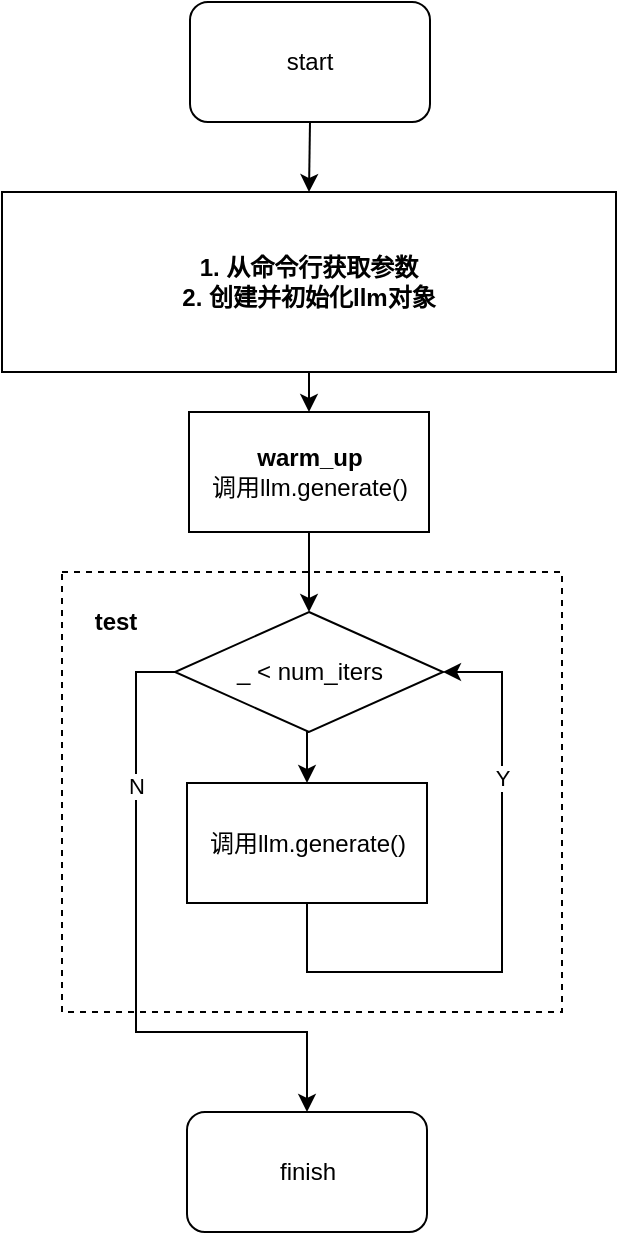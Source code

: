 <mxfile version="22.1.18" type="github">
  <diagram name="Page-1" id="-E1dlTiG0SN237dRoTB1">
    <mxGraphModel dx="1354" dy="-4729" grid="1" gridSize="10" guides="1" tooltips="1" connect="1" arrows="1" fold="1" page="1" pageScale="1" pageWidth="850" pageHeight="1100" math="0" shadow="0">
      <root>
        <mxCell id="0" />
        <mxCell id="1" parent="0" />
        <mxCell id="GIg9pvZD3lgjDHeEjRrM-51" value="" style="rounded=0;whiteSpace=wrap;html=1;dashed=1;" vertex="1" parent="1">
          <mxGeometry x="390" y="6030" width="250" height="220" as="geometry" />
        </mxCell>
        <mxCell id="GIg9pvZD3lgjDHeEjRrM-23" style="edgeStyle=orthogonalEdgeStyle;rounded=0;orthogonalLoop=1;jettySize=auto;html=1;exitX=0.5;exitY=1;exitDx=0;exitDy=0;entryX=0.5;entryY=0;entryDx=0;entryDy=0;" edge="1" parent="1" source="GIg9pvZD3lgjDHeEjRrM-49" target="GIg9pvZD3lgjDHeEjRrM-28">
          <mxGeometry relative="1" as="geometry">
            <mxPoint x="513" y="6112.5" as="sourcePoint" />
          </mxGeometry>
        </mxCell>
        <mxCell id="GIg9pvZD3lgjDHeEjRrM-25" style="edgeStyle=orthogonalEdgeStyle;rounded=0;orthogonalLoop=1;jettySize=auto;html=1;exitX=0.5;exitY=1;exitDx=0;exitDy=0;entryX=1;entryY=0.5;entryDx=0;entryDy=0;" edge="1" parent="1" source="GIg9pvZD3lgjDHeEjRrM-28" target="GIg9pvZD3lgjDHeEjRrM-49">
          <mxGeometry relative="1" as="geometry">
            <mxPoint x="512.5" y="6274.5" as="sourcePoint" />
            <mxPoint x="600" y="6018" as="targetPoint" />
            <Array as="points">
              <mxPoint x="513" y="6230" />
              <mxPoint x="610" y="6230" />
              <mxPoint x="610" y="6080" />
            </Array>
          </mxGeometry>
        </mxCell>
        <mxCell id="GIg9pvZD3lgjDHeEjRrM-54" value="Y" style="edgeLabel;html=1;align=center;verticalAlign=middle;resizable=0;points=[];" vertex="1" connectable="0" parent="GIg9pvZD3lgjDHeEjRrM-25">
          <mxGeometry x="0.47" relative="1" as="geometry">
            <mxPoint as="offset" />
          </mxGeometry>
        </mxCell>
        <mxCell id="GIg9pvZD3lgjDHeEjRrM-28" value="调用llm.generate()" style="rounded=0;whiteSpace=wrap;html=1;" vertex="1" parent="1">
          <mxGeometry x="452.5" y="6135.5" width="120" height="60" as="geometry" />
        </mxCell>
        <mxCell id="GIg9pvZD3lgjDHeEjRrM-29" style="edgeStyle=orthogonalEdgeStyle;rounded=0;orthogonalLoop=1;jettySize=auto;html=1;exitX=0.5;exitY=1;exitDx=0;exitDy=0;entryX=0.5;entryY=0;entryDx=0;entryDy=0;" edge="1" parent="1" source="GIg9pvZD3lgjDHeEjRrM-30" target="GIg9pvZD3lgjDHeEjRrM-33">
          <mxGeometry relative="1" as="geometry" />
        </mxCell>
        <mxCell id="GIg9pvZD3lgjDHeEjRrM-30" value="start" style="rounded=1;whiteSpace=wrap;html=1;" vertex="1" parent="1">
          <mxGeometry x="454" y="5745" width="120" height="60" as="geometry" />
        </mxCell>
        <mxCell id="GIg9pvZD3lgjDHeEjRrM-31" value="finish" style="rounded=1;whiteSpace=wrap;html=1;" vertex="1" parent="1">
          <mxGeometry x="452.5" y="6300" width="120" height="60" as="geometry" />
        </mxCell>
        <mxCell id="GIg9pvZD3lgjDHeEjRrM-48" style="edgeStyle=orthogonalEdgeStyle;rounded=0;orthogonalLoop=1;jettySize=auto;html=1;exitX=0.5;exitY=1;exitDx=0;exitDy=0;entryX=0.5;entryY=0;entryDx=0;entryDy=0;" edge="1" parent="1" source="GIg9pvZD3lgjDHeEjRrM-33" target="GIg9pvZD3lgjDHeEjRrM-47">
          <mxGeometry relative="1" as="geometry" />
        </mxCell>
        <mxCell id="GIg9pvZD3lgjDHeEjRrM-33" value="&lt;div style=&quot;border-color: var(--border-color);&quot;&gt;&lt;b&gt;1. 从命令行获取参数&lt;/b&gt;&lt;/div&gt;&lt;div style=&quot;border-color: var(--border-color);&quot;&gt;&lt;b&gt;2. 创建并初始化llm对象&lt;/b&gt;&lt;/div&gt;" style="rounded=0;whiteSpace=wrap;html=1;" vertex="1" parent="1">
          <mxGeometry x="360" y="5840" width="307" height="90" as="geometry" />
        </mxCell>
        <mxCell id="GIg9pvZD3lgjDHeEjRrM-50" style="edgeStyle=orthogonalEdgeStyle;rounded=0;orthogonalLoop=1;jettySize=auto;html=1;exitX=0.5;exitY=1;exitDx=0;exitDy=0;entryX=0.5;entryY=0;entryDx=0;entryDy=0;" edge="1" parent="1" source="GIg9pvZD3lgjDHeEjRrM-47" target="GIg9pvZD3lgjDHeEjRrM-49">
          <mxGeometry relative="1" as="geometry" />
        </mxCell>
        <mxCell id="GIg9pvZD3lgjDHeEjRrM-47" value="&lt;b&gt;warm_up&lt;/b&gt;&lt;br&gt;调用llm.generate()" style="rounded=0;whiteSpace=wrap;html=1;" vertex="1" parent="1">
          <mxGeometry x="453.5" y="5950" width="120" height="60" as="geometry" />
        </mxCell>
        <mxCell id="GIg9pvZD3lgjDHeEjRrM-53" style="edgeStyle=orthogonalEdgeStyle;rounded=0;orthogonalLoop=1;jettySize=auto;html=1;exitX=0;exitY=0.5;exitDx=0;exitDy=0;entryX=0.5;entryY=0;entryDx=0;entryDy=0;" edge="1" parent="1" source="GIg9pvZD3lgjDHeEjRrM-49" target="GIg9pvZD3lgjDHeEjRrM-31">
          <mxGeometry relative="1" as="geometry">
            <Array as="points">
              <mxPoint x="427" y="6080" />
              <mxPoint x="427" y="6260" />
              <mxPoint x="513" y="6260" />
            </Array>
          </mxGeometry>
        </mxCell>
        <mxCell id="GIg9pvZD3lgjDHeEjRrM-56" value="N" style="edgeLabel;html=1;align=center;verticalAlign=middle;resizable=0;points=[];" vertex="1" connectable="0" parent="GIg9pvZD3lgjDHeEjRrM-53">
          <mxGeometry x="-0.535" relative="1" as="geometry">
            <mxPoint y="1" as="offset" />
          </mxGeometry>
        </mxCell>
        <mxCell id="GIg9pvZD3lgjDHeEjRrM-49" value="_ &amp;lt; num_iters" style="rhombus;whiteSpace=wrap;html=1;" vertex="1" parent="1">
          <mxGeometry x="446.5" y="6050" width="134" height="60" as="geometry" />
        </mxCell>
        <mxCell id="GIg9pvZD3lgjDHeEjRrM-52" value="test" style="text;html=1;strokeColor=none;fillColor=none;align=center;verticalAlign=middle;whiteSpace=wrap;rounded=0;fontStyle=1" vertex="1" parent="1">
          <mxGeometry x="387" y="6040" width="60" height="30" as="geometry" />
        </mxCell>
      </root>
    </mxGraphModel>
  </diagram>
</mxfile>
